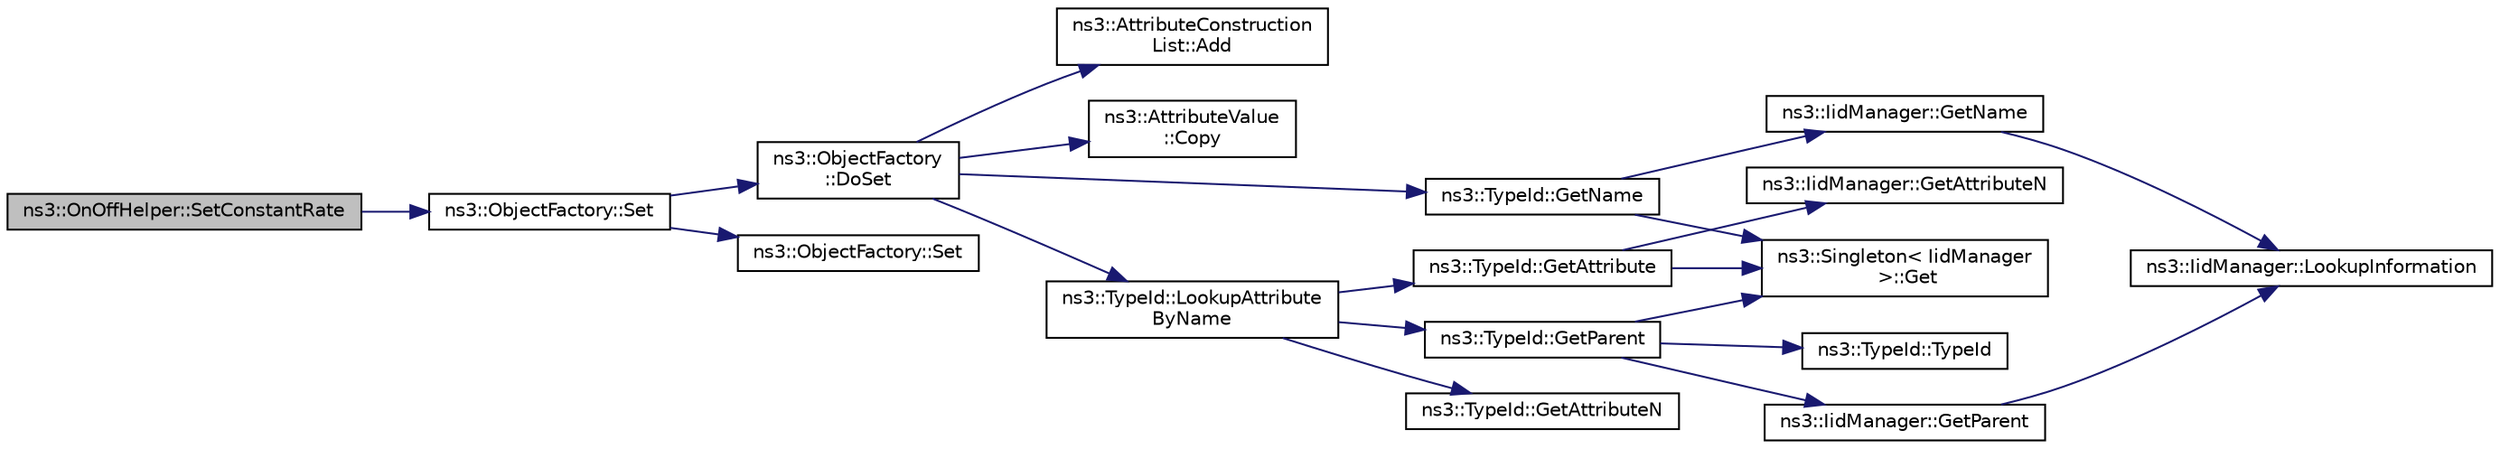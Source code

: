digraph "ns3::OnOffHelper::SetConstantRate"
{
 // LATEX_PDF_SIZE
  edge [fontname="Helvetica",fontsize="10",labelfontname="Helvetica",labelfontsize="10"];
  node [fontname="Helvetica",fontsize="10",shape=record];
  rankdir="LR";
  Node1 [label="ns3::OnOffHelper::SetConstantRate",height=0.2,width=0.4,color="black", fillcolor="grey75", style="filled", fontcolor="black",tooltip="Helper function to set a constant rate source."];
  Node1 -> Node2 [color="midnightblue",fontsize="10",style="solid",fontname="Helvetica"];
  Node2 [label="ns3::ObjectFactory::Set",height=0.2,width=0.4,color="black", fillcolor="white", style="filled",URL="$classns3_1_1_object_factory.html#a3c9d5ed564f08ab4427e113bcc48e1d4",tooltip="Set an attribute to be set during construction."];
  Node2 -> Node3 [color="midnightblue",fontsize="10",style="solid",fontname="Helvetica"];
  Node3 [label="ns3::ObjectFactory\l::DoSet",height=0.2,width=0.4,color="black", fillcolor="white", style="filled",URL="$classns3_1_1_object_factory.html#aadb67a8cecc138001fd042e4960123f3",tooltip="Set an attribute to be set during construction."];
  Node3 -> Node4 [color="midnightblue",fontsize="10",style="solid",fontname="Helvetica"];
  Node4 [label="ns3::AttributeConstruction\lList::Add",height=0.2,width=0.4,color="black", fillcolor="white", style="filled",URL="$classns3_1_1_attribute_construction_list.html#a6f418bf1a2de8828ae99278c9d3facdd",tooltip="Add an Attribute to the list."];
  Node3 -> Node5 [color="midnightblue",fontsize="10",style="solid",fontname="Helvetica"];
  Node5 [label="ns3::AttributeValue\l::Copy",height=0.2,width=0.4,color="black", fillcolor="white", style="filled",URL="$classns3_1_1_attribute_value.html#ab316311212c334f6061c0fc8b5fb2625",tooltip=" "];
  Node3 -> Node6 [color="midnightblue",fontsize="10",style="solid",fontname="Helvetica"];
  Node6 [label="ns3::TypeId::GetName",height=0.2,width=0.4,color="black", fillcolor="white", style="filled",URL="$classns3_1_1_type_id.html#abc4965475a579c2afdc668d7a7d58374",tooltip="Get the name."];
  Node6 -> Node7 [color="midnightblue",fontsize="10",style="solid",fontname="Helvetica"];
  Node7 [label="ns3::Singleton\< IidManager\l \>::Get",height=0.2,width=0.4,color="black", fillcolor="white", style="filled",URL="$classns3_1_1_singleton.html#a80a2cd3c25a27ea72add7a9f7a141ffa",tooltip="Get a pointer to the singleton instance."];
  Node6 -> Node8 [color="midnightblue",fontsize="10",style="solid",fontname="Helvetica"];
  Node8 [label="ns3::IidManager::GetName",height=0.2,width=0.4,color="black", fillcolor="white", style="filled",URL="$classns3_1_1_iid_manager.html#a6658aaa8120efd885e98addb76a6f1d4",tooltip="Get the name of a type id."];
  Node8 -> Node9 [color="midnightblue",fontsize="10",style="solid",fontname="Helvetica"];
  Node9 [label="ns3::IidManager::LookupInformation",height=0.2,width=0.4,color="black", fillcolor="white", style="filled",URL="$classns3_1_1_iid_manager.html#a84af06b798b21fa700469a3ac5f65f3f",tooltip="Retrieve the information record for a type."];
  Node3 -> Node10 [color="midnightblue",fontsize="10",style="solid",fontname="Helvetica"];
  Node10 [label="ns3::TypeId::LookupAttribute\lByName",height=0.2,width=0.4,color="black", fillcolor="white", style="filled",URL="$classns3_1_1_type_id.html#ac93d12d22acdb179d34039511d6680e7",tooltip="Find an Attribute by name, retrieving the associated AttributeInformation."];
  Node10 -> Node11 [color="midnightblue",fontsize="10",style="solid",fontname="Helvetica"];
  Node11 [label="ns3::TypeId::GetAttribute",height=0.2,width=0.4,color="black", fillcolor="white", style="filled",URL="$classns3_1_1_type_id.html#a796434fa73c5e54a9a86f24144d13738",tooltip="Get Attribute information by index."];
  Node11 -> Node7 [color="midnightblue",fontsize="10",style="solid",fontname="Helvetica"];
  Node11 -> Node12 [color="midnightblue",fontsize="10",style="solid",fontname="Helvetica"];
  Node12 [label="ns3::IidManager::GetAttributeN",height=0.2,width=0.4,color="black", fillcolor="white", style="filled",URL="$classns3_1_1_iid_manager.html#a5420e8cc959a9a111eb6f1519583b49b",tooltip="Get the number of attributes."];
  Node10 -> Node13 [color="midnightblue",fontsize="10",style="solid",fontname="Helvetica"];
  Node13 [label="ns3::TypeId::GetAttributeN",height=0.2,width=0.4,color="black", fillcolor="white", style="filled",URL="$classns3_1_1_type_id.html#a1245644561332f12386451406295a8d8",tooltip="Get the number of attributes."];
  Node10 -> Node14 [color="midnightblue",fontsize="10",style="solid",fontname="Helvetica"];
  Node14 [label="ns3::TypeId::GetParent",height=0.2,width=0.4,color="black", fillcolor="white", style="filled",URL="$classns3_1_1_type_id.html#ab84f81aee52154af39a8668b59c89d63",tooltip="Get the parent of this TypeId."];
  Node14 -> Node15 [color="midnightblue",fontsize="10",style="solid",fontname="Helvetica"];
  Node15 [label="ns3::TypeId::TypeId",height=0.2,width=0.4,color="black", fillcolor="white", style="filled",URL="$classns3_1_1_type_id.html#ab76e26690f1af4f1cffa6a72245e8928",tooltip="Default constructor."];
  Node14 -> Node7 [color="midnightblue",fontsize="10",style="solid",fontname="Helvetica"];
  Node14 -> Node16 [color="midnightblue",fontsize="10",style="solid",fontname="Helvetica"];
  Node16 [label="ns3::IidManager::GetParent",height=0.2,width=0.4,color="black", fillcolor="white", style="filled",URL="$classns3_1_1_iid_manager.html#a26a0cf5d08e0e9d8ad1128b77599b1f5",tooltip="Get the parent of a type id."];
  Node16 -> Node9 [color="midnightblue",fontsize="10",style="solid",fontname="Helvetica"];
  Node2 -> Node17 [color="midnightblue",fontsize="10",style="solid",fontname="Helvetica"];
  Node17 [label="ns3::ObjectFactory::Set",height=0.2,width=0.4,color="black", fillcolor="white", style="filled",URL="$classns3_1_1_object_factory.html#a1326db5a97a5f238f859cee6df754029",tooltip="Base case to stop the recursion performed by the templated version of this method."];
}
